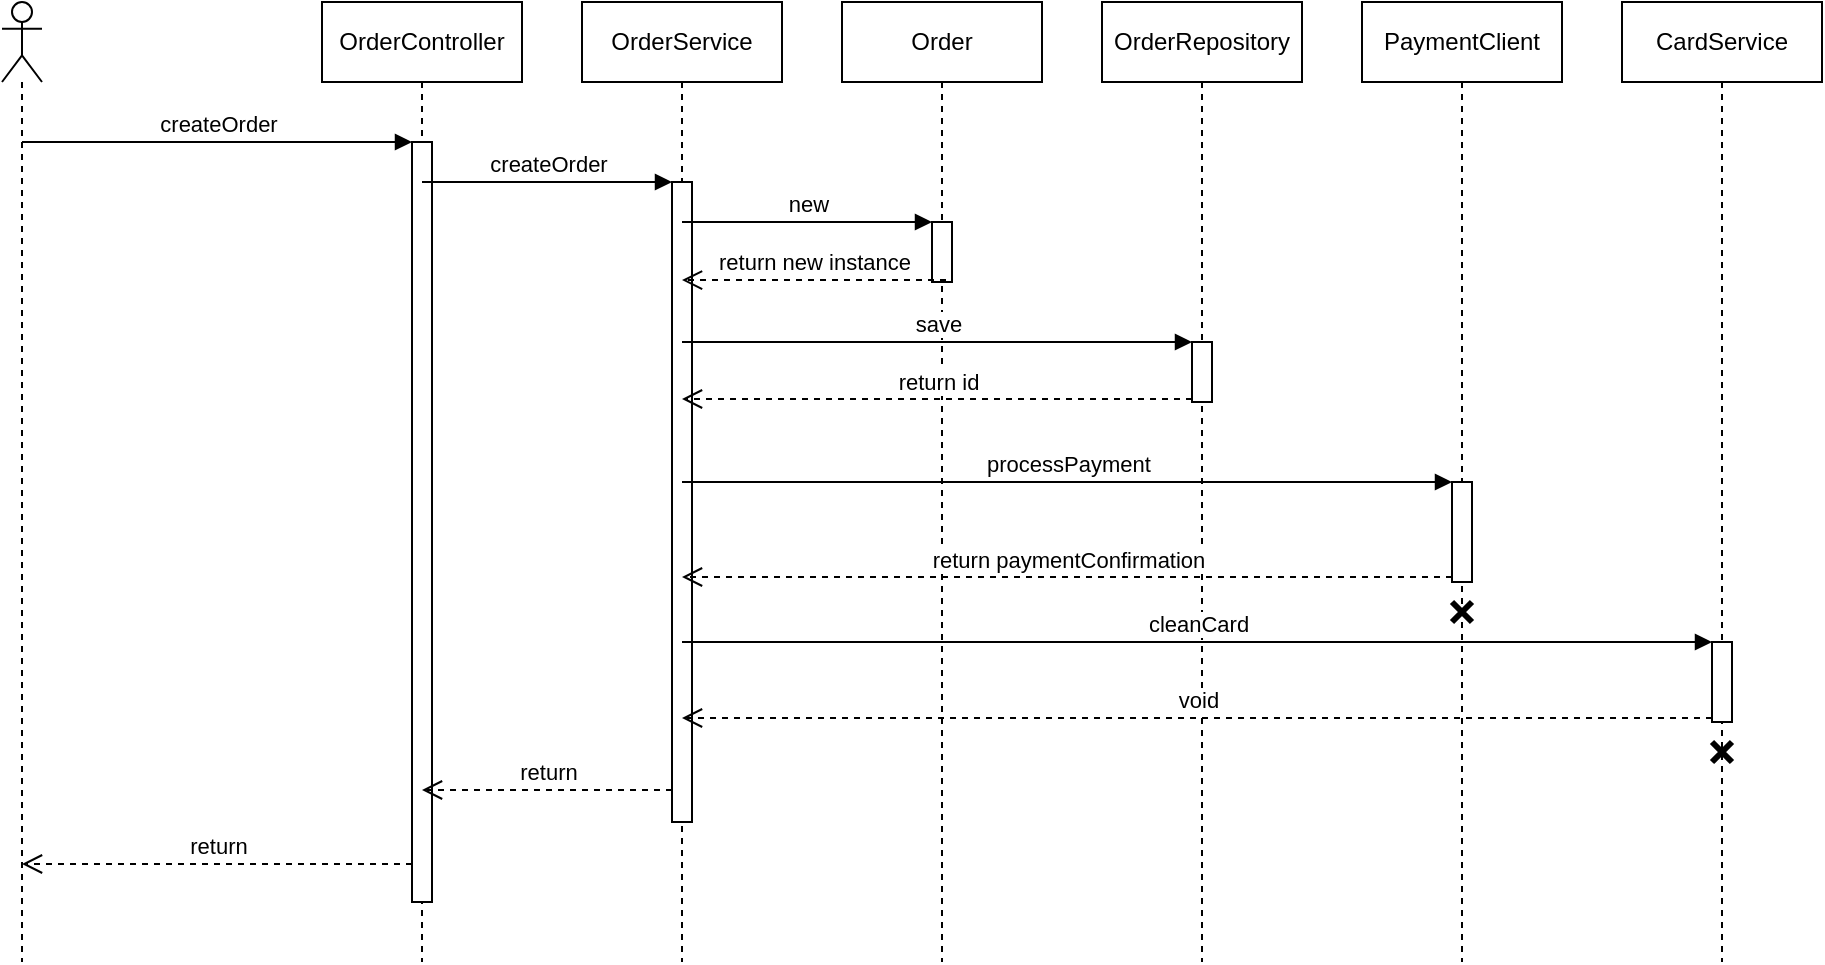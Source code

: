 <mxfile version="20.8.16" type="device"><diagram id="Dm6-c0FhstBRY-bzLGZH" name="containers"><mxGraphModel dx="1178" dy="860" grid="1" gridSize="10" guides="1" tooltips="1" connect="1" arrows="1" fold="1" page="1" pageScale="1" pageWidth="1100" pageHeight="850" math="0" shadow="0"><root><mxCell id="0"/><mxCell id="1" parent="0"/><mxCell id="W-aKEpwYwY2eJpb3SCgn-4" value="OrderController" style="shape=umlLifeline;perimeter=lifelinePerimeter;whiteSpace=wrap;html=1;container=1;collapsible=0;recursiveResize=0;outlineConnect=0;" parent="1" vertex="1"><mxGeometry x="170" y="160" width="100" height="480" as="geometry"/></mxCell><mxCell id="W-aKEpwYwY2eJpb3SCgn-11" value="" style="html=1;points=[];perimeter=orthogonalPerimeter;" parent="W-aKEpwYwY2eJpb3SCgn-4" vertex="1"><mxGeometry x="45" y="70" width="10" height="380" as="geometry"/></mxCell><mxCell id="W-aKEpwYwY2eJpb3SCgn-5" value="" style="shape=umlLifeline;participant=umlActor;perimeter=lifelinePerimeter;whiteSpace=wrap;html=1;container=1;collapsible=0;recursiveResize=0;verticalAlign=top;spacingTop=36;outlineConnect=0;" parent="1" vertex="1"><mxGeometry x="10" y="160" width="20" height="480" as="geometry"/></mxCell><mxCell id="W-aKEpwYwY2eJpb3SCgn-6" value="OrderService" style="shape=umlLifeline;perimeter=lifelinePerimeter;whiteSpace=wrap;html=1;container=1;collapsible=0;recursiveResize=0;outlineConnect=0;" parent="1" vertex="1"><mxGeometry x="300" y="160" width="100" height="480" as="geometry"/></mxCell><mxCell id="W-aKEpwYwY2eJpb3SCgn-16" value="" style="html=1;points=[];perimeter=orthogonalPerimeter;" parent="W-aKEpwYwY2eJpb3SCgn-6" vertex="1"><mxGeometry x="45" y="90" width="10" height="320" as="geometry"/></mxCell><mxCell id="W-aKEpwYwY2eJpb3SCgn-7" value="OrderRepository" style="shape=umlLifeline;perimeter=lifelinePerimeter;whiteSpace=wrap;html=1;container=1;collapsible=0;recursiveResize=0;outlineConnect=0;" parent="1" vertex="1"><mxGeometry x="560" y="160" width="100" height="480" as="geometry"/></mxCell><mxCell id="W-aKEpwYwY2eJpb3SCgn-27" value="" style="html=1;points=[];perimeter=orthogonalPerimeter;" parent="W-aKEpwYwY2eJpb3SCgn-7" vertex="1"><mxGeometry x="45" y="170" width="10" height="30" as="geometry"/></mxCell><mxCell id="W-aKEpwYwY2eJpb3SCgn-9" value="Order" style="shape=umlLifeline;perimeter=lifelinePerimeter;whiteSpace=wrap;html=1;container=1;collapsible=0;recursiveResize=0;outlineConnect=0;" parent="1" vertex="1"><mxGeometry x="430" y="160" width="100" height="480" as="geometry"/></mxCell><mxCell id="W-aKEpwYwY2eJpb3SCgn-19" value="" style="html=1;points=[];perimeter=orthogonalPerimeter;" parent="W-aKEpwYwY2eJpb3SCgn-9" vertex="1"><mxGeometry x="45" y="110" width="10" height="30" as="geometry"/></mxCell><mxCell id="W-aKEpwYwY2eJpb3SCgn-10" value="CardService" style="shape=umlLifeline;perimeter=lifelinePerimeter;whiteSpace=wrap;html=1;container=1;collapsible=0;recursiveResize=0;outlineConnect=0;" parent="1" vertex="1"><mxGeometry x="820" y="160" width="100" height="480" as="geometry"/></mxCell><mxCell id="W-aKEpwYwY2eJpb3SCgn-40" value="" style="html=1;points=[];perimeter=orthogonalPerimeter;" parent="W-aKEpwYwY2eJpb3SCgn-10" vertex="1"><mxGeometry x="45" y="320" width="10" height="40" as="geometry"/></mxCell><mxCell id="W-aKEpwYwY2eJpb3SCgn-43" value="" style="shape=umlDestroy;whiteSpace=wrap;html=1;strokeWidth=3;" parent="W-aKEpwYwY2eJpb3SCgn-10" vertex="1"><mxGeometry x="45" y="370" width="10" height="10" as="geometry"/></mxCell><mxCell id="W-aKEpwYwY2eJpb3SCgn-12" value="createOrder" style="html=1;verticalAlign=bottom;endArrow=block;entryX=0;entryY=0;rounded=0;" parent="1" source="W-aKEpwYwY2eJpb3SCgn-5" target="W-aKEpwYwY2eJpb3SCgn-11" edge="1"><mxGeometry relative="1" as="geometry"><mxPoint x="145" y="230" as="sourcePoint"/></mxGeometry></mxCell><mxCell id="W-aKEpwYwY2eJpb3SCgn-13" value="return" style="html=1;verticalAlign=bottom;endArrow=open;dashed=1;endSize=8;exitX=0;exitY=0.95;rounded=0;" parent="1" source="W-aKEpwYwY2eJpb3SCgn-11" target="W-aKEpwYwY2eJpb3SCgn-5" edge="1"><mxGeometry relative="1" as="geometry"><mxPoint x="145" y="306" as="targetPoint"/></mxGeometry></mxCell><mxCell id="W-aKEpwYwY2eJpb3SCgn-17" value="createOrder" style="html=1;verticalAlign=bottom;endArrow=block;entryX=0;entryY=0;rounded=0;" parent="1" source="W-aKEpwYwY2eJpb3SCgn-4" target="W-aKEpwYwY2eJpb3SCgn-16" edge="1"><mxGeometry relative="1" as="geometry"><mxPoint x="226" y="250" as="sourcePoint"/></mxGeometry></mxCell><mxCell id="W-aKEpwYwY2eJpb3SCgn-18" value="return" style="html=1;verticalAlign=bottom;endArrow=open;dashed=1;endSize=8;exitX=0;exitY=0.95;rounded=0;" parent="1" source="W-aKEpwYwY2eJpb3SCgn-16" target="W-aKEpwYwY2eJpb3SCgn-4" edge="1"><mxGeometry relative="1" as="geometry"><mxPoint x="275" y="326" as="targetPoint"/></mxGeometry></mxCell><mxCell id="W-aKEpwYwY2eJpb3SCgn-20" value="new" style="html=1;verticalAlign=bottom;endArrow=block;entryX=0;entryY=0;rounded=0;" parent="1" source="W-aKEpwYwY2eJpb3SCgn-6" target="W-aKEpwYwY2eJpb3SCgn-19" edge="1"><mxGeometry relative="1" as="geometry"><mxPoint x="405" y="270" as="sourcePoint"/></mxGeometry></mxCell><mxCell id="W-aKEpwYwY2eJpb3SCgn-28" value="save" style="html=1;verticalAlign=bottom;endArrow=block;entryX=0;entryY=0;rounded=0;" parent="1" source="W-aKEpwYwY2eJpb3SCgn-6" target="W-aKEpwYwY2eJpb3SCgn-27" edge="1"><mxGeometry relative="1" as="geometry"><mxPoint x="535" y="290" as="sourcePoint"/></mxGeometry></mxCell><mxCell id="W-aKEpwYwY2eJpb3SCgn-29" value="return id" style="html=1;verticalAlign=bottom;endArrow=open;dashed=1;endSize=8;exitX=0;exitY=0.95;rounded=0;" parent="1" source="W-aKEpwYwY2eJpb3SCgn-27" target="W-aKEpwYwY2eJpb3SCgn-6" edge="1"><mxGeometry relative="1" as="geometry"><mxPoint x="535" y="366" as="targetPoint"/></mxGeometry></mxCell><mxCell id="W-aKEpwYwY2eJpb3SCgn-32" value="return new instance" style="html=1;verticalAlign=bottom;endArrow=open;dashed=1;endSize=8;exitX=0.7;exitY=0.967;rounded=0;exitDx=0;exitDy=0;exitPerimeter=0;" parent="1" source="W-aKEpwYwY2eJpb3SCgn-19" target="W-aKEpwYwY2eJpb3SCgn-6" edge="1"><mxGeometry relative="1" as="geometry"><mxPoint x="410" y="330" as="targetPoint"/><mxPoint x="470.5" y="300.0" as="sourcePoint"/></mxGeometry></mxCell><mxCell id="W-aKEpwYwY2eJpb3SCgn-33" value="PaymentClient" style="shape=umlLifeline;perimeter=lifelinePerimeter;whiteSpace=wrap;html=1;container=1;collapsible=0;recursiveResize=0;outlineConnect=0;" parent="1" vertex="1"><mxGeometry x="690" y="160" width="100" height="480" as="geometry"/></mxCell><mxCell id="W-aKEpwYwY2eJpb3SCgn-37" value="" style="html=1;points=[];perimeter=orthogonalPerimeter;" parent="W-aKEpwYwY2eJpb3SCgn-33" vertex="1"><mxGeometry x="45" y="240" width="10" height="50" as="geometry"/></mxCell><mxCell id="W-aKEpwYwY2eJpb3SCgn-44" value="" style="shape=umlDestroy;whiteSpace=wrap;html=1;strokeWidth=3;" parent="W-aKEpwYwY2eJpb3SCgn-33" vertex="1"><mxGeometry x="45" y="300" width="10" height="10" as="geometry"/></mxCell><mxCell id="W-aKEpwYwY2eJpb3SCgn-38" value="processPayment" style="html=1;verticalAlign=bottom;endArrow=block;entryX=0;entryY=0;rounded=0;" parent="1" source="W-aKEpwYwY2eJpb3SCgn-6" target="W-aKEpwYwY2eJpb3SCgn-37" edge="1"><mxGeometry relative="1" as="geometry"><mxPoint x="665" y="400" as="sourcePoint"/></mxGeometry></mxCell><mxCell id="W-aKEpwYwY2eJpb3SCgn-39" value="return paymentConfirmation" style="html=1;verticalAlign=bottom;endArrow=open;dashed=1;endSize=8;exitX=0;exitY=0.95;rounded=0;" parent="1" source="W-aKEpwYwY2eJpb3SCgn-37" target="W-aKEpwYwY2eJpb3SCgn-6" edge="1"><mxGeometry relative="1" as="geometry"><mxPoint x="665" y="476" as="targetPoint"/></mxGeometry></mxCell><mxCell id="W-aKEpwYwY2eJpb3SCgn-42" value="void" style="html=1;verticalAlign=bottom;endArrow=open;dashed=1;endSize=8;exitX=0;exitY=0.95;rounded=0;" parent="1" source="W-aKEpwYwY2eJpb3SCgn-40" target="W-aKEpwYwY2eJpb3SCgn-6" edge="1"><mxGeometry relative="1" as="geometry"><mxPoint x="795" y="546" as="targetPoint"/></mxGeometry></mxCell><mxCell id="W-aKEpwYwY2eJpb3SCgn-41" value="cleanCard" style="html=1;verticalAlign=bottom;endArrow=block;entryX=0;entryY=0;rounded=0;" parent="1" source="W-aKEpwYwY2eJpb3SCgn-6" target="W-aKEpwYwY2eJpb3SCgn-40" edge="1"><mxGeometry relative="1" as="geometry"><mxPoint x="795" y="470" as="sourcePoint"/></mxGeometry></mxCell></root></mxGraphModel></diagram></mxfile>